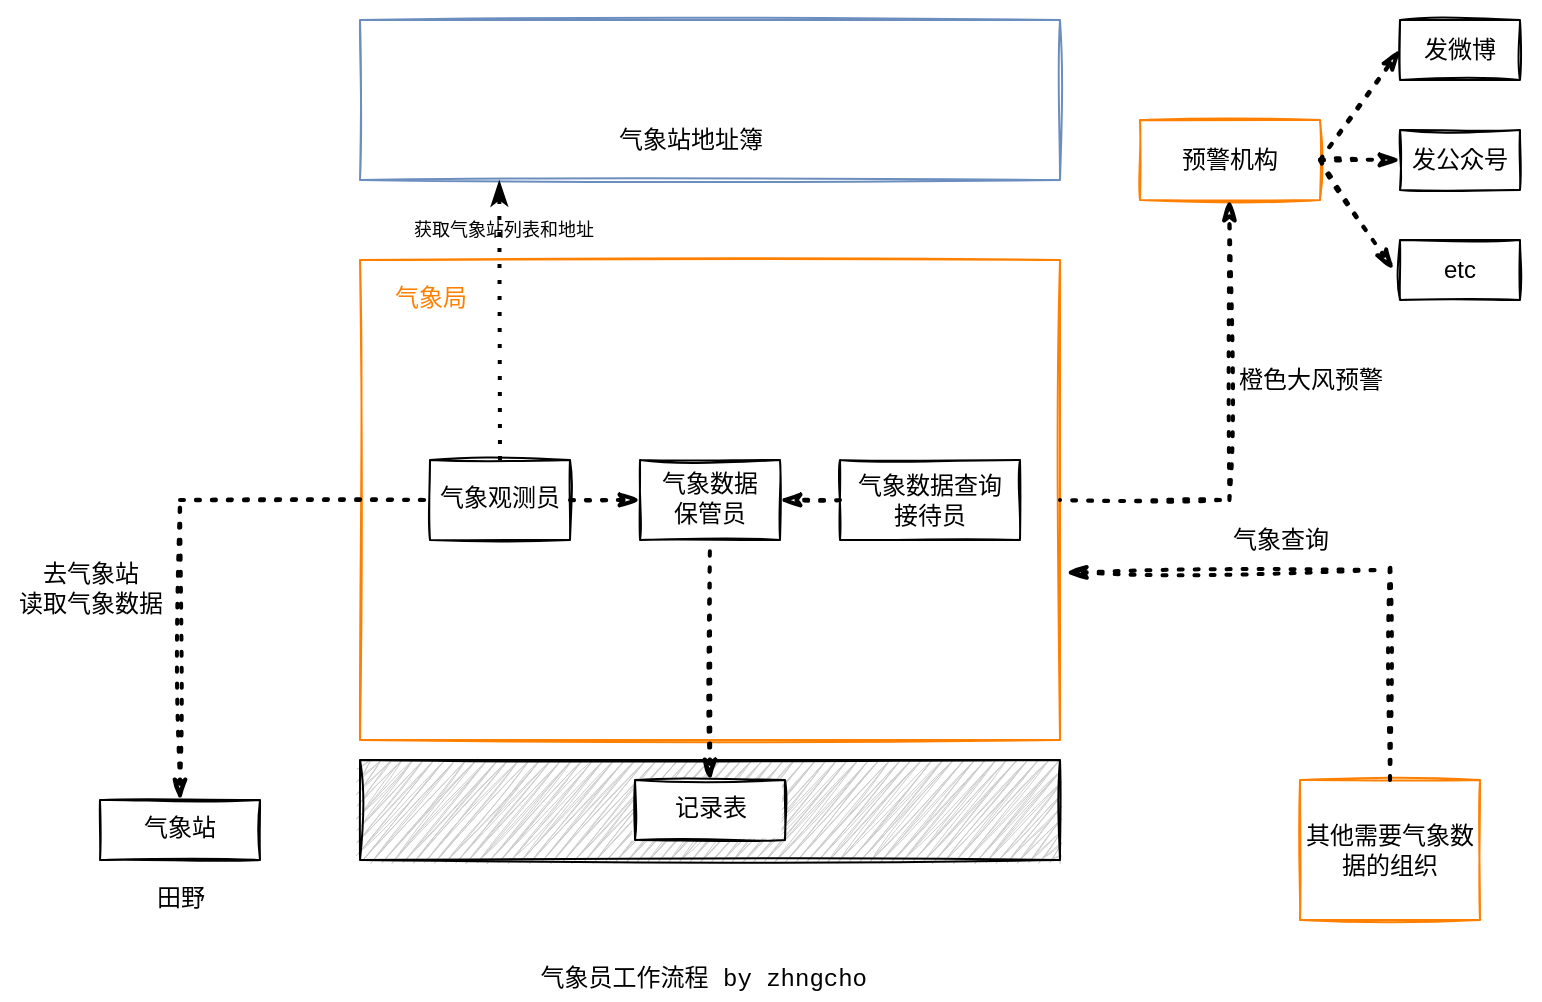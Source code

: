 <mxfile version="13.9.9" type="device"><diagram id="a3xsvhK4-BGSrMBKLgeG" name="Page-1"><mxGraphModel dx="1178" dy="687" grid="1" gridSize="10" guides="1" tooltips="1" connect="1" arrows="1" fold="1" page="1" pageScale="1" pageWidth="850" pageHeight="1100" math="0" shadow="0"><root><mxCell id="0"/><mxCell id="1" parent="0"/><mxCell id="2bOKN6L8ioqxftQkuYVf-2" value="" style="whiteSpace=wrap;html=1;fontFamily=Courier New;strokeColor=#FF8000;fillColor=none;sketch=1;" parent="1" vertex="1"><mxGeometry x="250" y="210" width="350" height="240" as="geometry"/></mxCell><mxCell id="2bOKN6L8ioqxftQkuYVf-3" value="气象站" style="whiteSpace=wrap;html=1;fontFamily=Courier New;fillColor=none;sketch=1;" parent="1" vertex="1"><mxGeometry x="120" y="480" width="80" height="30" as="geometry"/></mxCell><mxCell id="2bOKN6L8ioqxftQkuYVf-4" value="田野" style="text;html=1;align=center;verticalAlign=middle;resizable=0;points=[];autosize=1;fontFamily=Courier New;sketch=1;" parent="1" vertex="1"><mxGeometry x="140" y="520" width="40" height="20" as="geometry"/></mxCell><mxCell id="2bOKN6L8ioqxftQkuYVf-5" value="" style="whiteSpace=wrap;html=1;fontFamily=Courier New;fillStyle=zigzag;fillColor=#CCCCCC;sketch=1;" parent="1" vertex="1"><mxGeometry x="250" y="460" width="350" height="50" as="geometry"/></mxCell><mxCell id="2bOKN6L8ioqxftQkuYVf-6" value="&lt;font color=&quot;#ff8000&quot;&gt;气象局&lt;/font&gt;" style="text;html=1;align=center;verticalAlign=middle;resizable=0;points=[];autosize=1;fontFamily=Courier New;sketch=1;" parent="1" vertex="1"><mxGeometry x="260" y="220" width="50" height="20" as="geometry"/></mxCell><mxCell id="2bOKN6L8ioqxftQkuYVf-7" value="气象观测员" style="whiteSpace=wrap;html=1;fontFamily=Courier New;fillColor=none;sketch=1;" parent="1" vertex="1"><mxGeometry x="285" y="310" width="70" height="40" as="geometry"/></mxCell><mxCell id="2bOKN6L8ioqxftQkuYVf-8" value="气象数据&lt;br&gt;保管员" style="whiteSpace=wrap;html=1;fontFamily=Courier New;fillColor=none;sketch=1;" parent="1" vertex="1"><mxGeometry x="390" y="310" width="70" height="40" as="geometry"/></mxCell><mxCell id="2bOKN6L8ioqxftQkuYVf-10" value="" style="endArrow=none;dashed=1;html=1;dashPattern=1 3;strokeWidth=2;fontFamily=Courier New;entryX=0;entryY=0.5;entryDx=0;entryDy=0;sketch=1;" parent="1" target="2bOKN6L8ioqxftQkuYVf-7" edge="1"><mxGeometry width="50" height="50" relative="1" as="geometry"><mxPoint x="160" y="330" as="sourcePoint"/><mxPoint x="300" y="340" as="targetPoint"/></mxGeometry></mxCell><mxCell id="2bOKN6L8ioqxftQkuYVf-11" value="" style="endArrow=none;dashed=1;html=1;dashPattern=1 3;strokeWidth=2;fontFamily=Courier New;exitX=0.5;exitY=0;exitDx=0;exitDy=0;startArrow=classicThin;startFill=1;sketch=1;" parent="1" source="2bOKN6L8ioqxftQkuYVf-3" edge="1"><mxGeometry width="50" height="50" relative="1" as="geometry"><mxPoint x="250" y="390" as="sourcePoint"/><mxPoint x="160" y="330" as="targetPoint"/></mxGeometry></mxCell><mxCell id="2bOKN6L8ioqxftQkuYVf-13" value="" style="endArrow=classicThin;dashed=1;html=1;dashPattern=1 3;strokeWidth=2;fontFamily=Courier New;entryX=0;entryY=0.5;entryDx=0;entryDy=0;exitX=1;exitY=0.5;exitDx=0;exitDy=0;endFill=1;sketch=1;" parent="1" source="2bOKN6L8ioqxftQkuYVf-7" target="2bOKN6L8ioqxftQkuYVf-8" edge="1"><mxGeometry width="50" height="50" relative="1" as="geometry"><mxPoint x="350" y="280" as="sourcePoint"/><mxPoint x="400" y="230" as="targetPoint"/></mxGeometry></mxCell><mxCell id="2bOKN6L8ioqxftQkuYVf-14" value="去气象站&lt;br&gt;读取气象数据" style="text;html=1;align=center;verticalAlign=middle;resizable=0;points=[];autosize=1;fontFamily=Courier New;sketch=1;" parent="1" vertex="1"><mxGeometry x="70" y="360" width="90" height="30" as="geometry"/></mxCell><mxCell id="2bOKN6L8ioqxftQkuYVf-15" value="记录表" style="whiteSpace=wrap;html=1;fontFamily=Courier New;sketch=1;" parent="1" vertex="1"><mxGeometry x="387.5" y="470" width="75" height="30" as="geometry"/></mxCell><mxCell id="2bOKN6L8ioqxftQkuYVf-16" value="" style="endArrow=none;dashed=1;html=1;dashPattern=1 3;strokeWidth=2;fontFamily=Courier New;entryX=0.5;entryY=1;entryDx=0;entryDy=0;exitX=0.5;exitY=0;exitDx=0;exitDy=0;endFill=0;startArrow=classicThin;startFill=1;sketch=1;" parent="1" source="2bOKN6L8ioqxftQkuYVf-15" target="2bOKN6L8ioqxftQkuYVf-8" edge="1"><mxGeometry width="50" height="50" relative="1" as="geometry"><mxPoint x="350" y="420" as="sourcePoint"/><mxPoint x="400" y="370" as="targetPoint"/></mxGeometry></mxCell><mxCell id="2bOKN6L8ioqxftQkuYVf-17" value="气象员工作流程 by zhngcho&amp;nbsp;" style="text;html=1;align=center;verticalAlign=middle;resizable=0;points=[];autosize=1;fontFamily=Courier New;sketch=1;" parent="1" vertex="1"><mxGeometry x="330" y="560" width="190" height="20" as="geometry"/></mxCell><mxCell id="TEHy9pP0aV2SZecCrbDq-1" value="气象数据查询&lt;br&gt;接待员" style="whiteSpace=wrap;html=1;fillColor=none;sketch=1;" parent="1" vertex="1"><mxGeometry x="490" y="310" width="90" height="40" as="geometry"/></mxCell><mxCell id="TEHy9pP0aV2SZecCrbDq-2" value="" style="endArrow=classicThin;dashed=1;html=1;dashPattern=1 3;strokeWidth=2;entryX=1;entryY=0.5;entryDx=0;entryDy=0;exitX=0;exitY=0.5;exitDx=0;exitDy=0;startArrow=none;startFill=0;endFill=1;sketch=1;" parent="1" source="TEHy9pP0aV2SZecCrbDq-1" target="2bOKN6L8ioqxftQkuYVf-8" edge="1"><mxGeometry width="50" height="50" relative="1" as="geometry"><mxPoint x="360" y="400" as="sourcePoint"/><mxPoint x="410" y="350" as="targetPoint"/></mxGeometry></mxCell><mxCell id="TEHy9pP0aV2SZecCrbDq-3" value="预警机构" style="whiteSpace=wrap;html=1;fillColor=none;strokeColor=#FF8000;sketch=1;" parent="1" vertex="1"><mxGeometry x="640" y="140" width="90" height="40" as="geometry"/></mxCell><mxCell id="TEHy9pP0aV2SZecCrbDq-4" value="" style="endArrow=none;dashed=1;html=1;dashPattern=1 3;strokeWidth=2;entryX=1;entryY=0.5;entryDx=0;entryDy=0;sketch=1;" parent="1" target="2bOKN6L8ioqxftQkuYVf-2" edge="1"><mxGeometry width="50" height="50" relative="1" as="geometry"><mxPoint x="680" y="330" as="sourcePoint"/><mxPoint x="410" y="380" as="targetPoint"/></mxGeometry></mxCell><mxCell id="TEHy9pP0aV2SZecCrbDq-5" value="" style="endArrow=classicThin;dashed=1;html=1;dashPattern=1 3;strokeWidth=2;entryX=0.5;entryY=1;entryDx=0;entryDy=0;startArrow=none;startFill=0;endFill=1;sketch=1;" parent="1" edge="1"><mxGeometry width="50" height="50" relative="1" as="geometry"><mxPoint x="684.71" y="330" as="sourcePoint"/><mxPoint x="684.71" y="180" as="targetPoint"/></mxGeometry></mxCell><mxCell id="TEHy9pP0aV2SZecCrbDq-6" value="橙色大风预警" style="text;html=1;align=center;verticalAlign=middle;resizable=0;points=[];autosize=1;sketch=1;" parent="1" vertex="1"><mxGeometry x="680" y="260" width="90" height="20" as="geometry"/></mxCell><mxCell id="TEHy9pP0aV2SZecCrbDq-7" value="" style="whiteSpace=wrap;html=1;strokeColor=none;fillColor=none;sketch=1;" parent="1" vertex="1"><mxGeometry x="770" y="80" width="70" height="30" as="geometry"/></mxCell><mxCell id="TEHy9pP0aV2SZecCrbDq-8" value="发微博" style="whiteSpace=wrap;html=1;strokeColor=#000000;fillColor=none;sketch=1;" parent="1" vertex="1"><mxGeometry x="770" y="90" width="60" height="30" as="geometry"/></mxCell><mxCell id="TEHy9pP0aV2SZecCrbDq-9" value="发公众号" style="whiteSpace=wrap;html=1;strokeColor=#000000;fillColor=none;sketch=1;" parent="1" vertex="1"><mxGeometry x="770" y="145" width="60" height="30" as="geometry"/></mxCell><mxCell id="TEHy9pP0aV2SZecCrbDq-10" value="etc" style="whiteSpace=wrap;html=1;strokeColor=#000000;fillColor=none;sketch=1;" parent="1" vertex="1"><mxGeometry x="770" y="200" width="60" height="30" as="geometry"/></mxCell><mxCell id="TEHy9pP0aV2SZecCrbDq-11" value="" style="endArrow=classicThin;dashed=1;html=1;dashPattern=1 3;strokeWidth=2;entryX=0;entryY=0.5;entryDx=0;entryDy=0;exitX=1;exitY=0.5;exitDx=0;exitDy=0;endFill=1;sketch=1;" parent="1" source="TEHy9pP0aV2SZecCrbDq-3" target="TEHy9pP0aV2SZecCrbDq-8" edge="1"><mxGeometry width="50" height="50" relative="1" as="geometry"><mxPoint x="360" y="430" as="sourcePoint"/><mxPoint x="410" y="380" as="targetPoint"/></mxGeometry></mxCell><mxCell id="TEHy9pP0aV2SZecCrbDq-12" value="" style="endArrow=classicThin;dashed=1;html=1;dashPattern=1 3;strokeWidth=2;entryX=0;entryY=0.5;entryDx=0;entryDy=0;exitX=1;exitY=0.5;exitDx=0;exitDy=0;endFill=1;sketch=1;" parent="1" source="TEHy9pP0aV2SZecCrbDq-3" target="TEHy9pP0aV2SZecCrbDq-9" edge="1"><mxGeometry width="50" height="50" relative="1" as="geometry"><mxPoint x="360" y="430" as="sourcePoint"/><mxPoint x="410" y="380" as="targetPoint"/></mxGeometry></mxCell><mxCell id="TEHy9pP0aV2SZecCrbDq-13" value="" style="endArrow=classicThin;dashed=1;html=1;dashPattern=1 3;strokeWidth=2;exitX=1;exitY=0.5;exitDx=0;exitDy=0;entryX=-0.057;entryY=0.49;entryDx=0;entryDy=0;entryPerimeter=0;endFill=1;sketch=1;" parent="1" source="TEHy9pP0aV2SZecCrbDq-3" target="TEHy9pP0aV2SZecCrbDq-10" edge="1"><mxGeometry width="50" height="50" relative="1" as="geometry"><mxPoint x="360" y="430" as="sourcePoint"/><mxPoint x="410" y="380" as="targetPoint"/></mxGeometry></mxCell><mxCell id="TEHy9pP0aV2SZecCrbDq-14" value="其他需要气象数据的组织" style="whiteSpace=wrap;html=1;fillColor=none;strokeColor=#FF8000;sketch=1;" parent="1" vertex="1"><mxGeometry x="720" y="470" width="90" height="70" as="geometry"/></mxCell><mxCell id="TEHy9pP0aV2SZecCrbDq-15" value="" style="endArrow=none;dashed=1;html=1;dashPattern=1 3;strokeWidth=2;exitX=0.5;exitY=0;exitDx=0;exitDy=0;sketch=1;" parent="1" source="TEHy9pP0aV2SZecCrbDq-14" edge="1"><mxGeometry width="50" height="50" relative="1" as="geometry"><mxPoint x="360" y="430" as="sourcePoint"/><mxPoint x="765" y="360" as="targetPoint"/></mxGeometry></mxCell><mxCell id="TEHy9pP0aV2SZecCrbDq-16" value="" style="endArrow=none;dashed=1;html=1;dashPattern=1 3;strokeWidth=2;exitX=1.009;exitY=0.672;exitDx=0;exitDy=0;exitPerimeter=0;startArrow=classicThin;startFill=1;sketch=1;" parent="1" edge="1"><mxGeometry width="50" height="50" relative="1" as="geometry"><mxPoint x="603.15" y="366.28" as="sourcePoint"/><mxPoint x="760" y="365" as="targetPoint"/></mxGeometry></mxCell><mxCell id="TEHy9pP0aV2SZecCrbDq-17" value="气象查询" style="text;html=1;align=center;verticalAlign=middle;resizable=0;points=[];autosize=1;sketch=1;" parent="1" vertex="1"><mxGeometry x="680" y="340" width="60" height="20" as="geometry"/></mxCell><mxCell id="lyi2y_r_GmTdGfAIihDu-1" value="" style="whiteSpace=wrap;html=1;sketch=1;strokeColor=#6c8ebf;fillColor=none;" vertex="1" parent="1"><mxGeometry x="250" y="90" width="350" height="80" as="geometry"/></mxCell><mxCell id="lyi2y_r_GmTdGfAIihDu-2" value="气象站地址簿" style="text;html=1;align=center;verticalAlign=middle;resizable=0;points=[];autosize=1;" vertex="1" parent="1"><mxGeometry x="370" y="140" width="90" height="20" as="geometry"/></mxCell><mxCell id="lyi2y_r_GmTdGfAIihDu-3" value="" style="endArrow=classicThin;dashed=1;html=1;dashPattern=1 3;strokeWidth=2;exitX=0.5;exitY=0;exitDx=0;exitDy=0;entryX=0.199;entryY=1.009;entryDx=0;entryDy=0;entryPerimeter=0;endFill=1;" edge="1" parent="1" source="2bOKN6L8ioqxftQkuYVf-7" target="lyi2y_r_GmTdGfAIihDu-1"><mxGeometry width="50" height="50" relative="1" as="geometry"><mxPoint x="305" y="280" as="sourcePoint"/><mxPoint x="355" y="230" as="targetPoint"/></mxGeometry></mxCell><mxCell id="lyi2y_r_GmTdGfAIihDu-4" value="&lt;font style=&quot;font-size: 9px&quot;&gt;获取气象站列表和地址&lt;/font&gt;" style="text;html=1;strokeColor=none;fillColor=none;align=center;verticalAlign=middle;whiteSpace=wrap;rounded=0;sketch=1;" vertex="1" parent="1"><mxGeometry x="252" y="184" width="140" height="20" as="geometry"/></mxCell></root></mxGraphModel></diagram></mxfile>